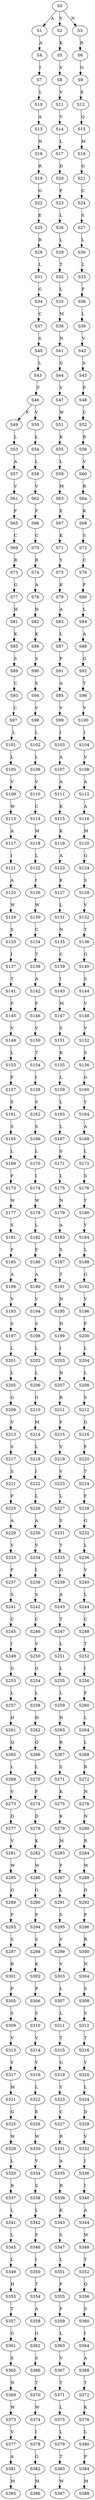 strict digraph  {
	S0 -> S1 [ label = A ];
	S0 -> S2 [ label = V ];
	S0 -> S3 [ label = N ];
	S1 -> S4 [ label = A ];
	S2 -> S5 [ label = K ];
	S3 -> S6 [ label = R ];
	S4 -> S7 [ label = I ];
	S5 -> S8 [ label = V ];
	S6 -> S9 [ label = G ];
	S7 -> S10 [ label = L ];
	S8 -> S11 [ label = V ];
	S9 -> S12 [ label = E ];
	S10 -> S13 [ label = A ];
	S11 -> S14 [ label = V ];
	S12 -> S15 [ label = Q ];
	S13 -> S16 [ label = N ];
	S14 -> S17 [ label = L ];
	S15 -> S18 [ label = M ];
	S16 -> S19 [ label = R ];
	S17 -> S20 [ label = D ];
	S18 -> S21 [ label = G ];
	S19 -> S22 [ label = G ];
	S20 -> S23 [ label = P ];
	S21 -> S24 [ label = C ];
	S22 -> S25 [ label = E ];
	S23 -> S26 [ label = L ];
	S24 -> S27 [ label = S ];
	S25 -> S28 [ label = R ];
	S26 -> S29 [ label = L ];
	S27 -> S30 [ label = L ];
	S28 -> S31 [ label = L ];
	S29 -> S32 [ label = T ];
	S30 -> S33 [ label = L ];
	S31 -> S34 [ label = G ];
	S32 -> S35 [ label = L ];
	S33 -> S36 [ label = F ];
	S34 -> S37 [ label = C ];
	S35 -> S38 [ label = M ];
	S36 -> S39 [ label = L ];
	S37 -> S40 [ label = S ];
	S38 -> S41 [ label = N ];
	S39 -> S42 [ label = V ];
	S40 -> S43 [ label = L ];
	S41 -> S44 [ label = G ];
	S42 -> S45 [ label = S ];
	S43 -> S46 [ label = F ];
	S44 -> S47 [ label = V ];
	S45 -> S48 [ label = F ];
	S46 -> S49 [ label = F ];
	S46 -> S50 [ label = V ];
	S47 -> S51 [ label = W ];
	S48 -> S52 [ label = C ];
	S49 -> S53 [ label = L ];
	S50 -> S54 [ label = L ];
	S51 -> S55 [ label = K ];
	S52 -> S56 [ label = R ];
	S53 -> S57 [ label = A ];
	S54 -> S58 [ label = L ];
	S55 -> S59 [ label = L ];
	S56 -> S60 [ label = V ];
	S57 -> S61 [ label = V ];
	S58 -> S62 [ label = V ];
	S59 -> S63 [ label = M ];
	S60 -> S64 [ label = R ];
	S61 -> S65 [ label = F ];
	S62 -> S66 [ label = F ];
	S63 -> S67 [ label = E ];
	S64 -> S68 [ label = K ];
	S65 -> S69 [ label = C ];
	S66 -> S70 [ label = C ];
	S67 -> S71 [ label = K ];
	S68 -> S72 [ label = S ];
	S69 -> S73 [ label = R ];
	S70 -> S74 [ label = R ];
	S71 -> S75 [ label = Y ];
	S72 -> S76 [ label = C ];
	S73 -> S77 [ label = G ];
	S74 -> S78 [ label = A ];
	S75 -> S79 [ label = K ];
	S76 -> S80 [ label = F ];
	S77 -> S81 [ label = H ];
	S78 -> S82 [ label = H ];
	S79 -> S83 [ label = A ];
	S80 -> S84 [ label = L ];
	S81 -> S85 [ label = K ];
	S82 -> S86 [ label = K ];
	S83 -> S87 [ label = L ];
	S84 -> S88 [ label = A ];
	S85 -> S89 [ label = S ];
	S86 -> S90 [ label = S ];
	S87 -> S91 [ label = P ];
	S88 -> S92 [ label = G ];
	S89 -> S93 [ label = C ];
	S90 -> S94 [ label = S ];
	S91 -> S95 [ label = A ];
	S92 -> S96 [ label = T ];
	S93 -> S97 [ label = C ];
	S94 -> S98 [ label = V ];
	S95 -> S99 [ label = V ];
	S96 -> S100 [ label = V ];
	S97 -> S101 [ label = L ];
	S98 -> S102 [ label = L ];
	S99 -> S103 [ label = I ];
	S100 -> S104 [ label = I ];
	S101 -> S105 [ label = L ];
	S102 -> S106 [ label = L ];
	S103 -> S107 [ label = A ];
	S104 -> S108 [ label = V ];
	S105 -> S109 [ label = V ];
	S106 -> S110 [ label = V ];
	S107 -> S111 [ label = A ];
	S108 -> S112 [ label = A ];
	S109 -> S113 [ label = W ];
	S110 -> S114 [ label = C ];
	S111 -> S115 [ label = K ];
	S112 -> S116 [ label = A ];
	S113 -> S117 [ label = A ];
	S114 -> S118 [ label = M ];
	S115 -> S119 [ label = K ];
	S116 -> S120 [ label = M ];
	S117 -> S121 [ label = I ];
	S118 -> S122 [ label = L ];
	S119 -> S123 [ label = A ];
	S120 -> S124 [ label = G ];
	S121 -> S125 [ label = A ];
	S122 -> S126 [ label = I ];
	S123 -> S127 [ label = K ];
	S124 -> S128 [ label = S ];
	S125 -> S129 [ label = W ];
	S126 -> S130 [ label = W ];
	S127 -> S131 [ label = L ];
	S128 -> S132 [ label = V ];
	S129 -> S133 [ label = S ];
	S130 -> S134 [ label = C ];
	S131 -> S135 [ label = N ];
	S132 -> S136 [ label = T ];
	S133 -> S137 [ label = I ];
	S134 -> S138 [ label = T ];
	S135 -> S139 [ label = C ];
	S136 -> S140 [ label = G ];
	S137 -> S141 [ label = T ];
	S138 -> S142 [ label = A ];
	S139 -> S143 [ label = I ];
	S140 -> S144 [ label = S ];
	S141 -> S145 [ label = F ];
	S142 -> S146 [ label = F ];
	S143 -> S147 [ label = M ];
	S144 -> S148 [ label = V ];
	S145 -> S149 [ label = V ];
	S146 -> S150 [ label = V ];
	S147 -> S151 [ label = S ];
	S148 -> S152 [ label = V ];
	S149 -> S153 [ label = L ];
	S150 -> S154 [ label = T ];
	S151 -> S155 [ label = K ];
	S152 -> S156 [ label = S ];
	S153 -> S157 [ label = F ];
	S154 -> S158 [ label = I ];
	S155 -> S159 [ label = L ];
	S156 -> S160 [ label = G ];
	S157 -> S161 [ label = S ];
	S158 -> S162 [ label = S ];
	S159 -> S163 [ label = L ];
	S160 -> S164 [ label = Y ];
	S161 -> S165 [ label = S ];
	S162 -> S166 [ label = S ];
	S163 -> S167 [ label = L ];
	S164 -> S168 [ label = A ];
	S165 -> S169 [ label = L ];
	S166 -> S170 [ label = L ];
	S167 -> S171 [ label = S ];
	S168 -> S172 [ label = L ];
	S169 -> S173 [ label = F ];
	S170 -> S174 [ label = I ];
	S171 -> S175 [ label = L ];
	S172 -> S176 [ label = S ];
	S173 -> S177 [ label = W ];
	S174 -> S178 [ label = W ];
	S175 -> S179 [ label = N ];
	S176 -> S180 [ label = Y ];
	S177 -> S181 [ label = S ];
	S178 -> S182 [ label = L ];
	S179 -> S183 [ label = A ];
	S180 -> S184 [ label = Y ];
	S181 -> S185 [ label = F ];
	S182 -> S186 [ label = F ];
	S183 -> S187 [ label = S ];
	S184 -> S188 [ label = L ];
	S185 -> S189 [ label = A ];
	S186 -> S190 [ label = A ];
	S187 -> S191 [ label = T ];
	S188 -> S192 [ label = G ];
	S189 -> S193 [ label = V ];
	S190 -> S194 [ label = V ];
	S191 -> S195 [ label = N ];
	S192 -> S196 [ label = V ];
	S193 -> S197 [ label = S ];
	S194 -> S198 [ label = S ];
	S195 -> S199 [ label = H ];
	S196 -> S200 [ label = F ];
	S197 -> S201 [ label = L ];
	S198 -> S202 [ label = L ];
	S199 -> S203 [ label = I ];
	S200 -> S204 [ label = L ];
	S201 -> S205 [ label = L ];
	S202 -> S206 [ label = L ];
	S203 -> S207 [ label = N ];
	S204 -> S208 [ label = L ];
	S205 -> S209 [ label = G ];
	S206 -> S210 [ label = G ];
	S207 -> S211 [ label = R ];
	S208 -> S212 [ label = S ];
	S209 -> S213 [ label = V ];
	S210 -> S214 [ label = M ];
	S211 -> S215 [ label = F ];
	S212 -> S216 [ label = G ];
	S213 -> S217 [ label = S ];
	S214 -> S218 [ label = L ];
	S215 -> S219 [ label = V ];
	S216 -> S220 [ label = F ];
	S217 -> S221 [ label = S ];
	S218 -> S222 [ label = I ];
	S219 -> S223 [ label = V ];
	S220 -> S224 [ label = T ];
	S221 -> S225 [ label = F ];
	S222 -> S226 [ label = L ];
	S223 -> S227 [ label = L ];
	S224 -> S228 [ label = F ];
	S225 -> S229 [ label = A ];
	S226 -> S230 [ label = A ];
	S227 -> S231 [ label = S ];
	S228 -> S232 [ label = G ];
	S229 -> S233 [ label = V ];
	S230 -> S234 [ label = V ];
	S231 -> S235 [ label = T ];
	S232 -> S236 [ label = L ];
	S233 -> S237 [ label = F ];
	S234 -> S238 [ label = I ];
	S235 -> S239 [ label = G ];
	S236 -> S240 [ label = V ];
	S237 -> S241 [ label = S ];
	S238 -> S242 [ label = S ];
	S239 -> S243 [ label = A ];
	S240 -> S244 [ label = L ];
	S241 -> S245 [ label = C ];
	S242 -> S246 [ label = C ];
	S243 -> S247 [ label = T ];
	S244 -> S248 [ label = C ];
	S245 -> S249 [ label = I ];
	S246 -> S250 [ label = V ];
	S247 -> S251 [ label = L ];
	S248 -> S252 [ label = T ];
	S249 -> S253 [ label = G ];
	S250 -> S254 [ label = G ];
	S251 -> S255 [ label = L ];
	S252 -> S256 [ label = I ];
	S253 -> S257 [ label = L ];
	S254 -> S258 [ label = L ];
	S255 -> S259 [ label = L ];
	S256 -> S260 [ label = F ];
	S257 -> S261 [ label = H ];
	S258 -> S262 [ label = H ];
	S259 -> S263 [ label = N ];
	S260 -> S264 [ label = L ];
	S261 -> S265 [ label = Q ];
	S262 -> S266 [ label = Q ];
	S263 -> S267 [ label = R ];
	S264 -> S268 [ label = L ];
	S265 -> S269 [ label = L ];
	S266 -> S270 [ label = L ];
	S267 -> S271 [ label = S ];
	S268 -> S272 [ label = R ];
	S269 -> S273 [ label = V ];
	S270 -> S274 [ label = F ];
	S271 -> S275 [ label = K ];
	S272 -> S276 [ label = N ];
	S273 -> S277 [ label = D ];
	S274 -> S278 [ label = D ];
	S275 -> S279 [ label = K ];
	S276 -> S280 [ label = N ];
	S277 -> S281 [ label = V ];
	S278 -> S282 [ label = K ];
	S279 -> S283 [ label = M ];
	S280 -> S284 [ label = R ];
	S281 -> S285 [ label = W ];
	S282 -> S286 [ label = W ];
	S283 -> S287 [ label = F ];
	S284 -> S288 [ label = W ];
	S285 -> S289 [ label = G ];
	S286 -> S290 [ label = G ];
	S287 -> S291 [ label = L ];
	S288 -> S292 [ label = D ];
	S289 -> S293 [ label = P ];
	S290 -> S294 [ label = P ];
	S291 -> S295 [ label = S ];
	S292 -> S296 [ label = P ];
	S293 -> S297 [ label = S ];
	S294 -> S298 [ label = S ];
	S295 -> S299 [ label = V ];
	S296 -> S300 [ label = R ];
	S297 -> S301 [ label = R ];
	S298 -> S302 [ label = K ];
	S299 -> S303 [ label = V ];
	S300 -> S304 [ label = N ];
	S301 -> S305 [ label = P ];
	S302 -> S306 [ label = P ];
	S303 -> S307 [ label = L ];
	S304 -> S308 [ label = S ];
	S305 -> S309 [ label = S ];
	S306 -> S310 [ label = S ];
	S307 -> S311 [ label = L ];
	S308 -> S312 [ label = S ];
	S309 -> S313 [ label = V ];
	S310 -> S314 [ label = V ];
	S311 -> S315 [ label = T ];
	S312 -> S316 [ label = T ];
	S313 -> S317 [ label = Y ];
	S314 -> S318 [ label = Y ];
	S315 -> S319 [ label = G ];
	S316 -> S320 [ label = Y ];
	S317 -> S321 [ label = M ];
	S318 -> S322 [ label = L ];
	S319 -> S323 [ label = Y ];
	S320 -> S324 [ label = L ];
	S321 -> S325 [ label = G ];
	S322 -> S326 [ label = E ];
	S323 -> S327 [ label = C ];
	S324 -> S328 [ label = D ];
	S325 -> S329 [ label = W ];
	S326 -> S330 [ label = W ];
	S327 -> S331 [ label = R ];
	S328 -> S332 [ label = V ];
	S329 -> S333 [ label = L ];
	S330 -> S334 [ label = V ];
	S331 -> S335 [ label = A ];
	S332 -> S336 [ label = I ];
	S333 -> S337 [ label = R ];
	S334 -> S338 [ label = S ];
	S335 -> S339 [ label = R ];
	S336 -> S340 [ label = I ];
	S337 -> S341 [ label = L ];
	S338 -> S342 [ label = L ];
	S339 -> S343 [ label = K ];
	S340 -> S344 [ label = A ];
	S341 -> S345 [ label = L ];
	S342 -> S346 [ label = F ];
	S343 -> S347 [ label = S ];
	S344 -> S348 [ label = W ];
	S345 -> S349 [ label = L ];
	S346 -> S350 [ label = I ];
	S347 -> S351 [ label = L ];
	S348 -> S352 [ label = T ];
	S349 -> S353 [ label = H ];
	S350 -> S354 [ label = T ];
	S351 -> S355 [ label = F ];
	S352 -> S356 [ label = Q ];
	S353 -> S357 [ label = T ];
	S354 -> S358 [ label = A ];
	S355 -> S359 [ label = F ];
	S356 -> S360 [ label = S ];
	S357 -> S361 [ label = G ];
	S358 -> S362 [ label = G ];
	S359 -> S363 [ label = L ];
	S360 -> S364 [ label = I ];
	S361 -> S365 [ label = S ];
	S362 -> S366 [ label = S ];
	S363 -> S367 [ label = V ];
	S364 -> S368 [ label = A ];
	S365 -> S369 [ label = N ];
	S366 -> S370 [ label = T ];
	S367 -> S371 [ label = T ];
	S368 -> S372 [ label = T ];
	S369 -> S373 [ label = W ];
	S370 -> S374 [ label = W ];
	S371 -> S375 [ label = L ];
	S372 -> S376 [ label = K ];
	S373 -> S377 [ label = V ];
	S374 -> S378 [ label = I ];
	S375 -> S379 [ label = L ];
	S376 -> S380 [ label = L ];
	S377 -> S381 [ label = A ];
	S378 -> S382 [ label = G ];
	S379 -> S383 [ label = T ];
	S380 -> S384 [ label = P ];
	S381 -> S385 [ label = M ];
	S382 -> S386 [ label = M ];
	S383 -> S387 [ label = W ];
	S384 -> S388 [ label = M ];
}

